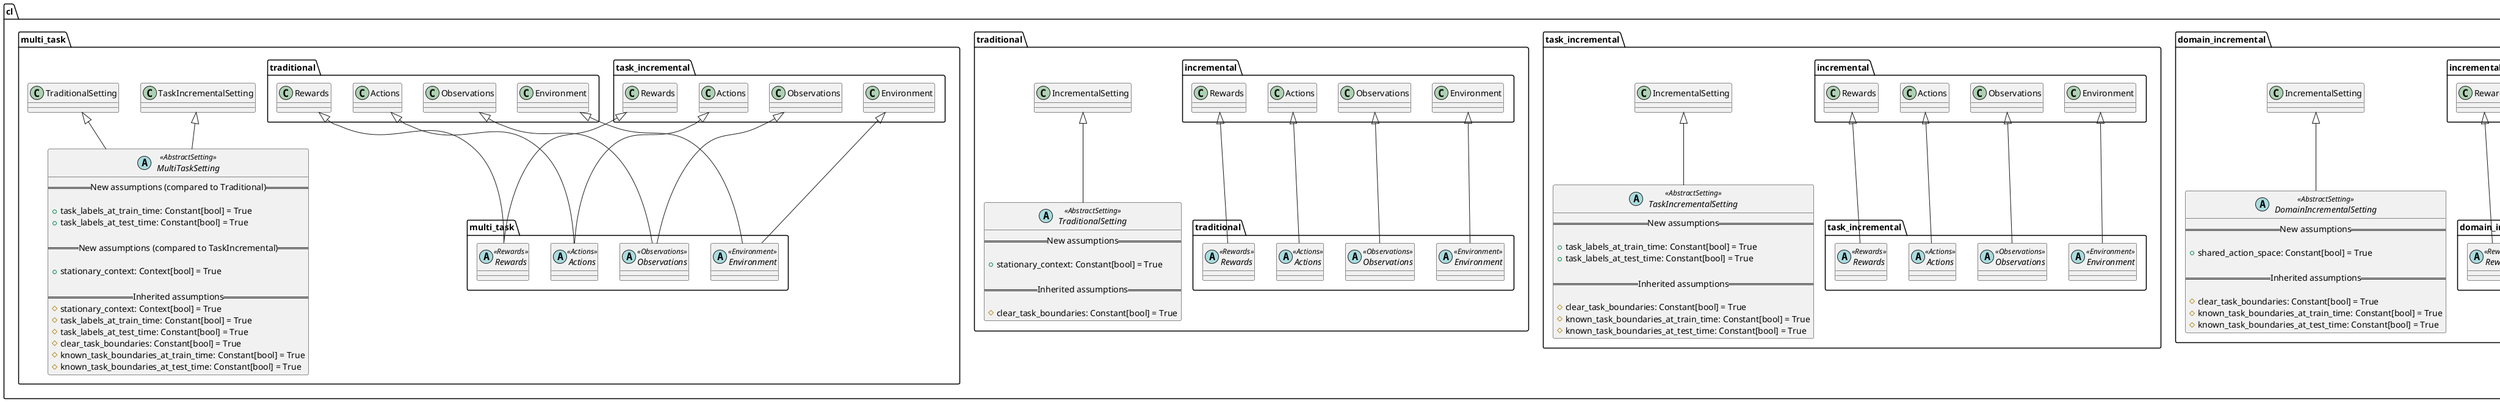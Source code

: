 @startuml assumptions


package assumptions {
    '  TODO: How to describe relationship between gym.Env and these other 
    ' assumptions about the env?
    ' abstract class Environment {

    ' }
    ' gym.Env --|> Environment

    package "assumptions about the environment" as supervision_assumptions {
        package "effect of future actions on the environment" as active_vs_passive
        {
            interface PossiblyActiveEnvironment <<Assumption>> {
                # Actions MAY influence future observations
            }
            abstract class ActiveEnvironment <<Assumption>> extends PossiblyActiveEnvironment {
                # Actions DO influence future observations
                --
                Examples:
                Playing tennis
            }
            abstract class PassiveEnvironment <<Assumption>> extends PossiblyActiveEnvironment {
                Actions DONT influence future observations
                --
                Examples:
                + Predicting what might happen next when watching a movie.
            }
            ' Environment --|> PossiblyActiveEnvironment
        }

        package "type of feedback (rewards)" as feedback_type_assumption
        {
            interface Feedback <<Assumption>> {}
            abstract class SparseFeedback <<Assumption>> extends Feedback {
                the environment only gives back the reward associated with the action taken.
                --
                Example: When you play a game, you get a reward based on how good your action was.
            }
            abstract class DenseFeedback <<Assumption>> extends SparseFeedback {
                The environment gives the reward for all possible actions at every step.
                --
                Example: Image classification: The method is told what the image was and
                what it was not. The reward (correct vs incorrect prediction) is given
                for all the potential actions!
            }
        }
    }

    package "assumptions about the context" as context_assumption_family {
        package "discrete vs continuous" as context_continuous_vs_discrete {
            abstract class ContinuousContext <<Assumption>>  {
                The context variable is continuous: c ∈ R
                Example: Varying friction with the ground in an environment.
            }
            abstract class DiscreteContext <<Assumption>>  extends ContinuousContext {
                The context variable is discrete: c ∈ N
                Example: A list of possible tasks
            }
            abstract class FixedContext <<Assumption>> extends DiscreteContext {
                The context variable is fixed to a single value
            }
        }
        package "observability" as context_observability {
            abstract class HiddenContext <<Assumption>>  {
                Methods don't have access to the context variable.
            }
            ' abstract class BoundariesObservable <<Assumption>> extends HiddenContext {
            '     Task boundaries are given during training
            ' }
            abstract class PartiallyObservableContext <<Assumption>>  extends HiddenContext {
                Methods may have access to the context variable some of the time
                Example: Have task labels during training, but not during testing.
            }
            abstract class FullyObservableContext <<Assumption>>  extends PartiallyObservableContext {
                Methods always have access to the context variable.
                i.e., during training and testing.
            }
        }
        package "non-stationarity" as context_nonstationarity_assumption {
            abstract class Continual <<Assumption>> {
                The context may change smoothly over time.
            }
            abstract class Incremental <<Assumption>> extends Continual {
                The context can change suddenly (task boundaries)
            }
            abstract class Stationary <<Assumption>> extends Incremental {
                The context is sampled uniformly
            }
        }
        package "shared vs disjoint spaces between tasks" as action_space_assumption {
            ' NOTE: We could have this for the observation and reward spaces too!
            abstract class PossiblySharedActionSpace {
                It is possible that there is an overlap in the action space between tasks. 
            }
            abstract class SharedActionSpaces extends PossiblySharedActionSpace {
                The action space remains the same in all tasks.
            }
            abstract class DisjointActionSpaces extends PossiblySharedActionSpace {
                Each task has its own (disjoint) action space. 
            }
        }
    }
}

package cl {
    package continuous {
        abstract class ContinuousTaskAgnosticSetting <<AbstractSetting>> extends base.SettingABC {
            - clear_task_boundaries: bool = False
            ' - task_labels_at_train_time: bool = False
            ' - task_labels_at_test_time: bool = False
            ' - stationary_context: bool = False
            ' - shared_action_space: bool = False
        }
        abstract class continuous.Environment <<Environment>> extends gym.Env {}
        abstract class continuous.Observations <<Observations>> extends base.Observations {}
        abstract class continuous.Actions <<Actions>> extends base.Actions {}
        abstract class continuous.Rewards <<Rewards>> extends base.Rewards {}
        ' continuous.Environment -.- continuous.Observations: yields
        ' continuous.Environment -.- continuous.Actions: receives
        ' continuous.Environment -.- continuous.Rewards: returns
    }

    package discrete {
        abstract class DiscreteTaskAgnosticSetting <<AbstractSetting>> extends ContinuousTaskAgnosticSetting {
            == New assumptions ==

            + clear_task_boundaries: Constant[bool] = True
            ' + known_task_boundaries_at_train_time: bool = False
            ' + known_task_boundaries_at_test_time: bool = False

            == Inherited assumptions ==
            ' # task_labels_at_train_time: bool = False
            ' # task_labels_at_test_time: bool = False
            ' # stationary_context: bool = False
            ' # shared_action_space: bool = False

        }
        abstract class discrete.Environment <<Environment>> extends continuous.Environment {}
        abstract class discrete.Observations <<Observations>> extends continuous.Observations {}
        abstract class discrete.Actions <<Actions>> extends continuous.Actions {}
        abstract class discrete.Rewards <<Rewards>> extends continuous.Rewards {}
        ' discrete.Environment -.- discrete.Observations: yields
        ' discrete.Environment -.- discrete.Actions: receives
        ' discrete.Environment -.- discrete.Rewards: returns
    }
    package incremental {
        abstract class IncrementalSetting <<AbstractSetting>> extends DiscreteTaskAgnosticSetting{
            == New assumptions ==

            + known_task_boundaries_at_train_time: Constant[bool] = True
            + known_task_boundaries_at_test_time: Constant[bool] = True

            == Inherited assumptions ==

            # clear_task_boundaries: Constant[bool] = True
            ' # task_labels_at_train_time: bool = False
            ' # task_labels_at_test_time: bool = False
            ' # shared_action_space: bool = False
            ' # stationary_context: bool = False
            
        }
        abstract class incremental.Environment <<Environment>> extends discrete.Environment {}
        abstract class incremental.Observations <<Observations>> extends discrete.Observations {}
        abstract class incremental.Actions <<Actions>> extends discrete.Actions {}
        abstract class incremental.Rewards <<Rewards>> extends discrete.Rewards {}
        ' incremental.Environment -.- incremental.Observations: yields
        ' incremental.Environment -.- incremental.Actions: receives
        ' incremental.Environment -.- incremental.Rewards: returns
    }
    package class_incremental {
        abstract class ClassIncrementalSetting <<AbstractSetting>> extends IncrementalSetting {
            == New assumptions ==
            
            + shared_action_space: Constant[bool] = False

            == Inherited assumptions ==

            # clear_task_boundaries: Constant[bool] = True
            # known_task_boundaries_at_train_time: Constant[bool] = True
            # known_task_boundaries_at_test_time: Constant[bool] = True
            ' # task_labels_at_train_time: bool = False
            ' # task_labels_at_test_time: bool = False
            ' # stationary_context: bool = False
        }
        abstract class class_incremental.Environment <<Environment>> extends incremental.Environment {}
        abstract class class_incremental.Observations <<Observations>> extends incremental.Observations {}
        abstract class class_incremental.Actions <<Actions>> extends incremental.Actions {}
        abstract class class_incremental.Rewards <<Rewards>> extends incremental.Rewards {}
        ' class_incremental.Environment -.- class_incremental.Observations: yields
        ' class_incremental.Environment -.- class_incremental.Actions: receives
        ' class_incremental.Environment -.- class_incremental.Rewards: returns
    }
    package domain_incremental {
        abstract class DomainIncrementalSetting <<AbstractSetting>> extends IncrementalSetting {
            == New assumptions ==

            + shared_action_space: Constant[bool] = True

            == Inherited assumptions ==

            # clear_task_boundaries: Constant[bool] = True
            # known_task_boundaries_at_train_time: Constant[bool] = True
            # known_task_boundaries_at_test_time: Constant[bool] = True
        }
        abstract class domain_incremental.Environment <<Environment>> extends incremental.Environment {}
        abstract class domain_incremental.Observations <<Observations>> extends incremental.Observations {}
        abstract class domain_incremental.Actions <<Actions>> extends incremental.Actions {}
        abstract class domain_incremental.Rewards <<Rewards>> extends incremental.Rewards {}
        ' domain_incremental.Environment -.- domain_incremental.Observations: yields
        ' domain_incremental.Environment -.- domain_incremental.Actions: receives
        ' domain_incremental.Environment -.- domain_incremental.Rewards: returns
    }
    package task_incremental {
        abstract class TaskIncrementalSetting <<AbstractSetting>> extends IncrementalSetting {
            == New assumptions ==

            + task_labels_at_train_time: Constant[bool] = True
            + task_labels_at_test_time: Constant[bool] = True
            
            == Inherited assumptions ==

            # clear_task_boundaries: Constant[bool] = True
            # known_task_boundaries_at_train_time: Constant[bool] = True
            # known_task_boundaries_at_test_time: Constant[bool] = True
        }
        abstract class task_incremental.Environment <<Environment>> extends incremental.Environment {}
        abstract class task_incremental.Observations <<Observations>> extends incremental.Observations {}
        abstract class task_incremental.Actions <<Actions>> extends incremental.Actions {}
        abstract class task_incremental.Rewards <<Rewards>> extends incremental.Rewards {}
        ' task_incremental.Environment -.- task_incremental.Observations: yields
        ' task_incremental.Environment -.- task_incremental.Actions: receives
        ' task_incremental.Environment -.- task_incremental.Rewards: returns

    }
    package traditional{
        abstract class TraditionalSetting <<AbstractSetting>> extends IncrementalSetting {
            == New assumptions ==

            + stationary_context: Constant[bool] = True

            == Inherited assumptions ==

            # clear_task_boundaries: Constant[bool] = True
        }
        abstract class traditional.Environment <<Environment>> extends incremental.Environment {}
        abstract class traditional.Observations <<Observations>> extends incremental.Observations {}
        abstract class traditional.Actions <<Actions>> extends incremental.Actions {}
        abstract class traditional.Rewards <<Rewards>> extends incremental.Rewards {}
        ' traditional.Environment -.- traditional.Observations: yields
        ' traditional.Environment -.- traditional.Actions: receives
        ' traditional.Environment -.- traditional.Rewards: returns
    }
    package multi_task {
        abstract class MultiTaskSetting <<AbstractSetting>> extends TaskIncrementalSetting, TraditionalSetting {
            == New assumptions (compared to Traditional) ==

            + task_labels_at_train_time: Constant[bool] = True
            + task_labels_at_test_time: Constant[bool] = True

            == New assumptions (compared to TaskIncremental) ==

            + stationary_context: Context[bool] = True
            
            == Inherited assumptions ==
            # stationary_context: Context[bool] = True
            # task_labels_at_train_time: Constant[bool] = True
            # task_labels_at_test_time: Constant[bool] = True
            # clear_task_boundaries: Constant[bool] = True
            # known_task_boundaries_at_train_time: Constant[bool] = True
            # known_task_boundaries_at_test_time: Constant[bool] = True
        }
        abstract class multi_task.Environment <<Environment>> extends task_incremental.Environment, traditional.Environment {}
        abstract class multi_task.Observations <<Observations>> extends task_incremental.Observations, traditional.Observations {}
        abstract class multi_task.Actions <<Actions>> extends task_incremental.Actions, traditional.Actions {}
        abstract class multi_task.Rewards <<Rewards>> extends task_incremental.Rewards, traditional.Rewards {}
    }
}

' !include settings/base/base.puml
' remove settings.base

' !include gym.puml
remove assumptions
' remove @unlinked
remove class_incremental
remove domain_incremental
' remove <<Environment>>
' remove <<Observations>>
' remove <<Actions>>
' remove <<Rewards>>

' show context_assumption_family
' remove assumptions
' remove supervision_assumptions
' remove context_assumption_family
' remove <<Assumption>>
' remove <<AbstractSetting>>

' remove sl
' remove cl
' remove rl
' show SLSetting
' show RLSetting
' remove <<Setting>>

' hide empty fields
' hide empty methods
' ' remove gym
' remove gym.spaces
' ' remove cl
' remove class_incremental
' remove domain_incremental


@enduml